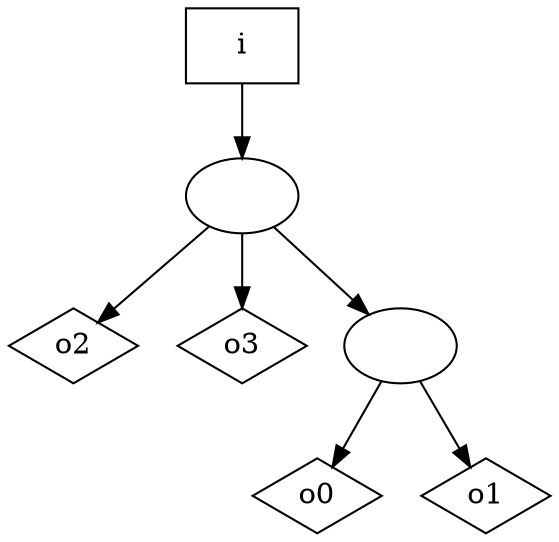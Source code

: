 digraph G {
n0 [label="o0",shape="diamond"];
n1 [label="o1",shape="diamond"];
n2 [label="o2",shape="diamond"];
n3 [label="o3",shape="diamond"];
n4 [label=""];
n5 [label=""];
n6 [label="i",shape="box"];
n4 -> n0
n4 -> n1
n5 -> n4
n5 -> n2
n5 -> n3
n6 -> n5
}